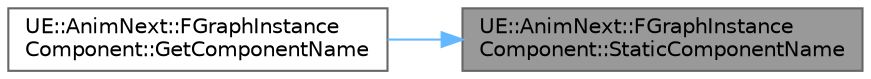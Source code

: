 digraph "UE::AnimNext::FGraphInstanceComponent::StaticComponentName"
{
 // INTERACTIVE_SVG=YES
 // LATEX_PDF_SIZE
  bgcolor="transparent";
  edge [fontname=Helvetica,fontsize=10,labelfontname=Helvetica,labelfontsize=10];
  node [fontname=Helvetica,fontsize=10,shape=box,height=0.2,width=0.4];
  rankdir="RL";
  Node1 [id="Node000001",label="UE::AnimNext::FGraphInstance\lComponent::StaticComponentName",height=0.2,width=0.4,color="gray40", fillcolor="grey60", style="filled", fontcolor="black",tooltip=" "];
  Node1 -> Node2 [id="edge1_Node000001_Node000002",dir="back",color="steelblue1",style="solid",tooltip=" "];
  Node2 [id="Node000002",label="UE::AnimNext::FGraphInstance\lComponent::GetComponentName",height=0.2,width=0.4,color="grey40", fillcolor="white", style="filled",URL="$df/de5/structUE_1_1AnimNext_1_1FGraphInstanceComponent.html#ad91cdb0d547dc65ca13641a0fe2ec9f7",tooltip=" "];
}
